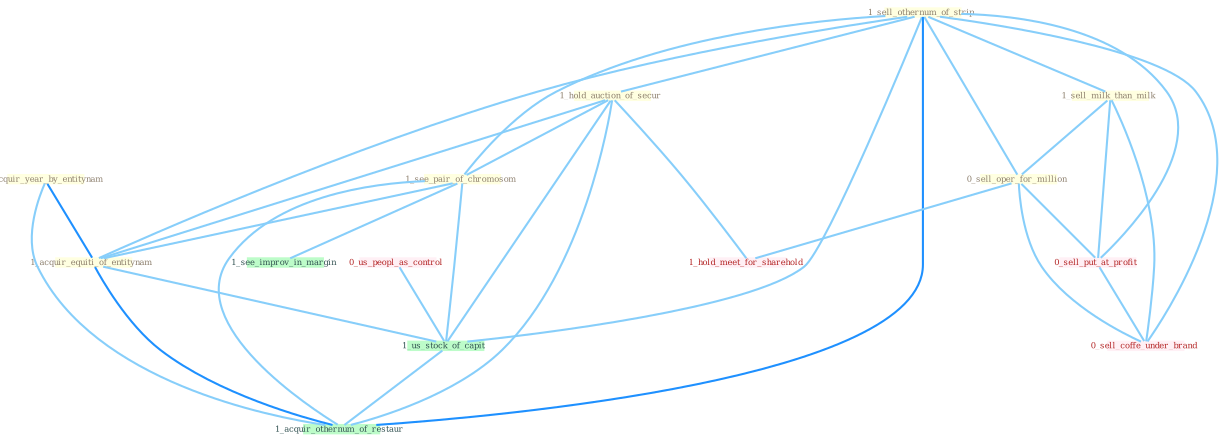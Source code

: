 Graph G{ 
    node
    [shape=polygon,style=filled,width=.5,height=.06,color="#BDFCC9",fixedsize=true,fontsize=4,
    fontcolor="#2f4f4f"];
    {node
    [color="#ffffe0", fontcolor="#8b7d6b"] "1_sell_othernum_of_strip " "1_hold_auction_of_secur " "1_sell_milk_than_milk " "1_see_pair_of_chromosom " "0_sell_oper_for_million " "0_acquir_year_by_entitynam " "1_acquir_equiti_of_entitynam "}
{node [color="#fff0f5", fontcolor="#b22222"] "0_us_peopl_as_control " "0_sell_put_at_profit " "0_sell_coffe_under_brand " "1_hold_meet_for_sharehold "}
edge [color="#B0E2FF"];

	"1_sell_othernum_of_strip " -- "1_hold_auction_of_secur " [w="1", color="#87cefa" ];
	"1_sell_othernum_of_strip " -- "1_sell_milk_than_milk " [w="1", color="#87cefa" ];
	"1_sell_othernum_of_strip " -- "1_see_pair_of_chromosom " [w="1", color="#87cefa" ];
	"1_sell_othernum_of_strip " -- "0_sell_oper_for_million " [w="1", color="#87cefa" ];
	"1_sell_othernum_of_strip " -- "1_acquir_equiti_of_entitynam " [w="1", color="#87cefa" ];
	"1_sell_othernum_of_strip " -- "0_sell_put_at_profit " [w="1", color="#87cefa" ];
	"1_sell_othernum_of_strip " -- "1_us_stock_of_capit " [w="1", color="#87cefa" ];
	"1_sell_othernum_of_strip " -- "0_sell_coffe_under_brand " [w="1", color="#87cefa" ];
	"1_sell_othernum_of_strip " -- "1_acquir_othernum_of_restaur " [w="2", color="#1e90ff" , len=0.8];
	"1_hold_auction_of_secur " -- "1_see_pair_of_chromosom " [w="1", color="#87cefa" ];
	"1_hold_auction_of_secur " -- "1_acquir_equiti_of_entitynam " [w="1", color="#87cefa" ];
	"1_hold_auction_of_secur " -- "1_us_stock_of_capit " [w="1", color="#87cefa" ];
	"1_hold_auction_of_secur " -- "1_hold_meet_for_sharehold " [w="1", color="#87cefa" ];
	"1_hold_auction_of_secur " -- "1_acquir_othernum_of_restaur " [w="1", color="#87cefa" ];
	"1_sell_milk_than_milk " -- "0_sell_oper_for_million " [w="1", color="#87cefa" ];
	"1_sell_milk_than_milk " -- "0_sell_put_at_profit " [w="1", color="#87cefa" ];
	"1_sell_milk_than_milk " -- "0_sell_coffe_under_brand " [w="1", color="#87cefa" ];
	"1_see_pair_of_chromosom " -- "1_acquir_equiti_of_entitynam " [w="1", color="#87cefa" ];
	"1_see_pair_of_chromosom " -- "1_us_stock_of_capit " [w="1", color="#87cefa" ];
	"1_see_pair_of_chromosom " -- "1_see_improv_in_margin " [w="1", color="#87cefa" ];
	"1_see_pair_of_chromosom " -- "1_acquir_othernum_of_restaur " [w="1", color="#87cefa" ];
	"0_sell_oper_for_million " -- "0_sell_put_at_profit " [w="1", color="#87cefa" ];
	"0_sell_oper_for_million " -- "0_sell_coffe_under_brand " [w="1", color="#87cefa" ];
	"0_sell_oper_for_million " -- "1_hold_meet_for_sharehold " [w="1", color="#87cefa" ];
	"0_acquir_year_by_entitynam " -- "1_acquir_equiti_of_entitynam " [w="2", color="#1e90ff" , len=0.8];
	"0_acquir_year_by_entitynam " -- "1_acquir_othernum_of_restaur " [w="1", color="#87cefa" ];
	"1_acquir_equiti_of_entitynam " -- "1_us_stock_of_capit " [w="1", color="#87cefa" ];
	"1_acquir_equiti_of_entitynam " -- "1_acquir_othernum_of_restaur " [w="2", color="#1e90ff" , len=0.8];
	"0_us_peopl_as_control " -- "1_us_stock_of_capit " [w="1", color="#87cefa" ];
	"0_sell_put_at_profit " -- "0_sell_coffe_under_brand " [w="1", color="#87cefa" ];
	"1_us_stock_of_capit " -- "1_acquir_othernum_of_restaur " [w="1", color="#87cefa" ];
}